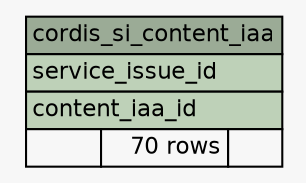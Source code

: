 // dot 2.2.1 on Windows 10 10.0
// SchemaSpy rev 590
digraph "cordis_si_content_iaa" {
  graph [
    rankdir="RL"
    bgcolor="#f7f7f7"
    nodesep="0.18"
    ranksep="0.46"
    fontname="Helvetica"
    fontsize="11"
  ];
  node [
    fontname="Helvetica"
    fontsize="11"
    shape="plaintext"
  ];
  edge [
    arrowsize="0.8"
  ];
  "cordis_si_content_iaa" [
    label=<
    <TABLE BORDER="0" CELLBORDER="1" CELLSPACING="0" BGCOLOR="#ffffff">
      <TR><TD COLSPAN="3" BGCOLOR="#9bab96" ALIGN="CENTER">cordis_si_content_iaa</TD></TR>
      <TR><TD PORT="service_issue_id" COLSPAN="3" BGCOLOR="#bed1b8" ALIGN="LEFT">service_issue_id</TD></TR>
      <TR><TD PORT="content_iaa_id" COLSPAN="3" BGCOLOR="#bed1b8" ALIGN="LEFT">content_iaa_id</TD></TR>
      <TR><TD ALIGN="LEFT" BGCOLOR="#f7f7f7">  </TD><TD ALIGN="RIGHT" BGCOLOR="#f7f7f7">70 rows</TD><TD ALIGN="RIGHT" BGCOLOR="#f7f7f7">  </TD></TR>
    </TABLE>>
    URL="tables/cordis_si_content_iaa.html"
    tooltip="cordis_si_content_iaa"
  ];
}
